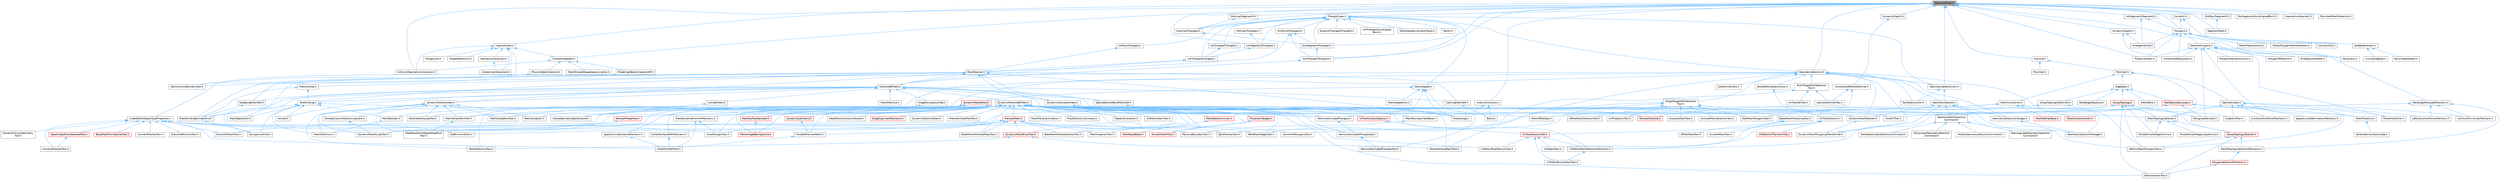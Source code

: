 digraph "SegmentTypes.h"
{
 // INTERACTIVE_SVG=YES
 // LATEX_PDF_SIZE
  bgcolor="transparent";
  edge [fontname=Helvetica,fontsize=10,labelfontname=Helvetica,labelfontsize=10];
  node [fontname=Helvetica,fontsize=10,shape=box,height=0.2,width=0.4];
  Node1 [id="Node000001",label="SegmentTypes.h",height=0.2,width=0.4,color="gray40", fillcolor="grey60", style="filled", fontcolor="black",tooltip=" "];
  Node1 -> Node2 [id="edge1_Node000001_Node000002",dir="back",color="steelblue1",style="solid",tooltip=" "];
  Node2 [id="Node000002",label="CapsuleTypes.h",height=0.2,width=0.4,color="grey40", fillcolor="white", style="filled",URL="$de/dcd/CapsuleTypes_8h.html",tooltip=" "];
  Node2 -> Node3 [id="edge2_Node000002_Node000003",dir="back",color="steelblue1",style="solid",tooltip=" "];
  Node3 [id="Node000003",label="CollisionGeometryConversion.h",height=0.2,width=0.4,color="grey40", fillcolor="white", style="filled",URL="$df/d0d/CollisionGeometryConversion_8h.html",tooltip=" "];
  Node2 -> Node4 [id="edge3_Node000002_Node000004",dir="back",color="steelblue1",style="solid",tooltip=" "];
  Node4 [id="Node000004",label="ContainmentQueries3.h",height=0.2,width=0.4,color="grey40", fillcolor="white", style="filled",URL="$d5/dc8/ContainmentQueries3_8h.html",tooltip=" "];
  Node2 -> Node5 [id="edge4_Node000002_Node000005",dir="back",color="steelblue1",style="solid",tooltip=" "];
  Node5 [id="Node000005",label="FitCapsule3.h",height=0.2,width=0.4,color="grey40", fillcolor="white", style="filled",URL="$d7/d15/FitCapsule3_8h.html",tooltip=" "];
  Node2 -> Node6 [id="edge5_Node000002_Node000006",dir="back",color="steelblue1",style="solid",tooltip=" "];
  Node6 [id="Node000006",label="IntersectionQueries3.h",height=0.2,width=0.4,color="grey40", fillcolor="white", style="filled",URL="$d6/d34/IntersectionQueries3_8h.html",tooltip=" "];
  Node6 -> Node4 [id="edge6_Node000006_Node000004",dir="back",color="steelblue1",style="solid",tooltip=" "];
  Node2 -> Node7 [id="edge7_Node000002_Node000007",dir="back",color="steelblue1",style="solid",tooltip=" "];
  Node7 [id="Node000007",label="SetCollisionGeometryTool.h",height=0.2,width=0.4,color="grey40", fillcolor="white", style="filled",URL="$d0/de6/SetCollisionGeometryTool_8h.html",tooltip=" "];
  Node2 -> Node8 [id="edge8_Node000002_Node000008",dir="back",color="steelblue1",style="solid",tooltip=" "];
  Node8 [id="Node000008",label="ShapeDetection3.h",height=0.2,width=0.4,color="grey40", fillcolor="white", style="filled",URL="$de/d18/ShapeDetection3_8h.html",tooltip=" "];
  Node2 -> Node9 [id="edge9_Node000002_Node000009",dir="back",color="steelblue1",style="solid",tooltip=" "];
  Node9 [id="Node000009",label="SimpleShapeSet3.h",height=0.2,width=0.4,color="grey40", fillcolor="white", style="filled",URL="$dc/ddb/SimpleShapeSet3_8h.html",tooltip=" "];
  Node9 -> Node3 [id="edge10_Node000009_Node000003",dir="back",color="steelblue1",style="solid",tooltip=" "];
  Node9 -> Node10 [id="edge11_Node000009_Node000010",dir="back",color="steelblue1",style="solid",tooltip=" "];
  Node10 [id="Node000010",label="MeshSimpleShapeApproximation.h",height=0.2,width=0.4,color="grey40", fillcolor="white", style="filled",URL="$dd/dc1/MeshSimpleShapeApproximation_8h.html",tooltip=" "];
  Node9 -> Node11 [id="edge12_Node000009_Node000011",dir="back",color="steelblue1",style="solid",tooltip=" "];
  Node11 [id="Node000011",label="ModelingObjectsCreationAPI.h",height=0.2,width=0.4,color="grey40", fillcolor="white", style="filled",URL="$df/d4c/ModelingObjectsCreationAPI_8h.html",tooltip=" "];
  Node11 -> Node12 [id="edge13_Node000011_Node000012",dir="back",color="steelblue1",style="solid",tooltip=" "];
  Node12 [id="Node000012",label="CreateMeshObjectTypeProperties.h",height=0.2,width=0.4,color="grey40", fillcolor="white", style="filled",URL="$d9/d04/CreateMeshObjectTypeProperties_8h.html",tooltip=" "];
  Node12 -> Node13 [id="edge14_Node000012_Node000013",dir="back",color="steelblue1",style="solid",tooltip=" "];
  Node13 [id="Node000013",label="AddPrimitiveTool.h",height=0.2,width=0.4,color="grey40", fillcolor="white", style="filled",URL="$d5/dbf/AddPrimitiveTool_8h.html",tooltip=" "];
  Node12 -> Node14 [id="edge15_Node000012_Node000014",dir="back",color="steelblue1",style="solid",tooltip=" "];
  Node14 [id="Node000014",label="BaseCreateFromSelectedTool.h",height=0.2,width=0.4,color="red", fillcolor="#FFF0F0", style="filled",URL="$de/dc7/BaseCreateFromSelectedTool_8h.html",tooltip=" "];
  Node14 -> Node20 [id="edge16_Node000014_Node000020",dir="back",color="steelblue1",style="solid",tooltip=" "];
  Node20 [id="Node000020",label="CombineMeshesTool.h",height=0.2,width=0.4,color="grey40", fillcolor="white", style="filled",URL="$dd/da3/CombineMeshesTool_8h.html",tooltip=" "];
  Node12 -> Node23 [id="edge17_Node000012_Node000023",dir="back",color="steelblue1",style="solid",tooltip=" "];
  Node23 [id="Node000023",label="BaseMeshFromSplinesTool.h",height=0.2,width=0.4,color="red", fillcolor="#FFF0F0", style="filled",URL="$da/d31/BaseMeshFromSplinesTool_8h.html",tooltip=" "];
  Node12 -> Node20 [id="edge18_Node000012_Node000020",dir="back",color="steelblue1",style="solid",tooltip=" "];
  Node12 -> Node26 [id="edge19_Node000012_Node000026",dir="back",color="steelblue1",style="solid",tooltip=" "];
  Node26 [id="Node000026",label="ConvertMeshesTool.h",height=0.2,width=0.4,color="grey40", fillcolor="white", style="filled",URL="$dc/d47/ConvertMeshesTool_8h.html",tooltip=" "];
  Node12 -> Node27 [id="edge20_Node000012_Node000027",dir="back",color="steelblue1",style="solid",tooltip=" "];
  Node27 [id="Node000027",label="DrawAndRevolveTool.h",height=0.2,width=0.4,color="grey40", fillcolor="white", style="filled",URL="$d8/d06/DrawAndRevolveTool_8h.html",tooltip=" "];
  Node12 -> Node28 [id="edge21_Node000012_Node000028",dir="back",color="steelblue1",style="solid",tooltip=" "];
  Node28 [id="Node000028",label="DrawPolyPathTool.h",height=0.2,width=0.4,color="grey40", fillcolor="white", style="filled",URL="$dc/d3e/DrawPolyPathTool_8h.html",tooltip=" "];
  Node12 -> Node29 [id="edge22_Node000012_Node000029",dir="back",color="steelblue1",style="solid",tooltip=" "];
  Node29 [id="Node000029",label="DrawPolygonTool.h",height=0.2,width=0.4,color="grey40", fillcolor="white", style="filled",URL="$d0/d15/DrawPolygonTool_8h.html",tooltip=" "];
  Node12 -> Node30 [id="edge23_Node000012_Node000030",dir="back",color="steelblue1",style="solid",tooltip=" "];
  Node30 [id="Node000030",label="ExtractCollisionGeometry\lTool.h",height=0.2,width=0.4,color="grey40", fillcolor="white", style="filled",URL="$d6/dbd/ExtractCollisionGeometryTool_8h.html",tooltip=" "];
  Node12 -> Node31 [id="edge24_Node000012_Node000031",dir="back",color="steelblue1",style="solid",tooltip=" "];
  Node31 [id="Node000031",label="RevolveBoundaryTool.h",height=0.2,width=0.4,color="grey40", fillcolor="white", style="filled",URL="$da/dce/RevolveBoundaryTool_8h.html",tooltip=" "];
  Node12 -> Node32 [id="edge25_Node000012_Node000032",dir="back",color="steelblue1",style="solid",tooltip=" "];
  Node32 [id="Node000032",label="SplitMeshesTool.h",height=0.2,width=0.4,color="grey40", fillcolor="white", style="filled",URL="$dc/d7f/SplitMeshesTool_8h.html",tooltip=" "];
  Node12 -> Node33 [id="edge26_Node000012_Node000033",dir="back",color="steelblue1",style="solid",tooltip=" "];
  Node33 [id="Node000033",label="VolumeToMeshTool.h",height=0.2,width=0.4,color="grey40", fillcolor="white", style="filled",URL="$de/d64/VolumeToMeshTool_8h.html",tooltip=" "];
  Node9 -> Node34 [id="edge27_Node000009_Node000034",dir="back",color="steelblue1",style="solid",tooltip=" "];
  Node34 [id="Node000034",label="PhysicsDataCollection.h",height=0.2,width=0.4,color="grey40", fillcolor="white", style="filled",URL="$d0/de2/PhysicsDataCollection_8h.html",tooltip=" "];
  Node34 -> Node7 [id="edge28_Node000034_Node000007",dir="back",color="steelblue1",style="solid",tooltip=" "];
  Node1 -> Node3 [id="edge29_Node000001_Node000003",dir="back",color="steelblue1",style="solid",tooltip=" "];
  Node1 -> Node35 [id="edge30_Node000001_Node000035",dir="back",color="steelblue1",style="solid",tooltip=" "];
  Node35 [id="Node000035",label="CurveUtil.h",height=0.2,width=0.4,color="grey40", fillcolor="white", style="filled",URL="$da/d1c/CurveUtil_8h.html",tooltip=" "];
  Node35 -> Node36 [id="edge31_Node000035_Node000036",dir="back",color="steelblue1",style="solid",tooltip=" "];
  Node36 [id="Node000036",label="Polygon2.h",height=0.2,width=0.4,color="grey40", fillcolor="white", style="filled",URL="$d7/d51/Polygon2_8h.html",tooltip=" "];
  Node36 -> Node37 [id="edge32_Node000036_Node000037",dir="back",color="steelblue1",style="solid",tooltip=" "];
  Node37 [id="Node000037",label="Arrangement2d.h",height=0.2,width=0.4,color="grey40", fillcolor="white", style="filled",URL="$de/d7e/Arrangement2d_8h.html",tooltip=" "];
  Node36 -> Node38 [id="edge33_Node000036_Node000038",dir="back",color="steelblue1",style="solid",tooltip=" "];
  Node38 [id="Node000038",label="ConstrainedDelaunay2.h",height=0.2,width=0.4,color="grey40", fillcolor="white", style="filled",URL="$de/dbf/ConstrainedDelaunay2_8h.html",tooltip=" "];
  Node36 -> Node39 [id="edge34_Node000036_Node000039",dir="back",color="steelblue1",style="solid",tooltip=" "];
  Node39 [id="Node000039",label="ConvexHull2.h",height=0.2,width=0.4,color="grey40", fillcolor="white", style="filled",URL="$df/dc5/ConvexHull2_8h.html",tooltip=" "];
  Node36 -> Node40 [id="edge35_Node000036_Node000040",dir="back",color="steelblue1",style="solid",tooltip=" "];
  Node40 [id="Node000040",label="Delaunay2.h",height=0.2,width=0.4,color="grey40", fillcolor="white", style="filled",URL="$d2/d4c/Delaunay2_8h.html",tooltip=" "];
  Node36 -> Node41 [id="edge36_Node000036_Node000041",dir="back",color="steelblue1",style="solid",tooltip=" "];
  Node41 [id="Node000041",label="GeneralPolygon2.h",height=0.2,width=0.4,color="grey40", fillcolor="white", style="filled",URL="$d2/d10/GeneralPolygon2_8h.html",tooltip=" "];
  Node41 -> Node38 [id="edge37_Node000041_Node000038",dir="back",color="steelblue1",style="solid",tooltip=" "];
  Node41 -> Node40 [id="edge38_Node000041_Node000040",dir="back",color="steelblue1",style="solid",tooltip=" "];
  Node41 -> Node42 [id="edge39_Node000041_Node000042",dir="back",color="steelblue1",style="solid",tooltip=" "];
  Node42 [id="Node000042",label="EmbedSurfacePath.h",height=0.2,width=0.4,color="grey40", fillcolor="white", style="filled",URL="$d6/da4/EmbedSurfacePath_8h.html",tooltip=" "];
  Node41 -> Node43 [id="edge40_Node000041_Node000043",dir="back",color="steelblue1",style="solid",tooltip=" "];
  Node43 [id="Node000043",label="MeshPlaneCut.h",height=0.2,width=0.4,color="grey40", fillcolor="white", style="filled",URL="$d1/d3d/MeshPlaneCut_8h.html",tooltip=" "];
  Node43 -> Node44 [id="edge41_Node000043_Node000044",dir="back",color="steelblue1",style="solid",tooltip=" "];
  Node44 [id="Node000044",label="GenerateCrossSectionOp.h",height=0.2,width=0.4,color="grey40", fillcolor="white", style="filled",URL="$d2/d21/GenerateCrossSectionOp_8h.html",tooltip=" "];
  Node41 -> Node45 [id="edge42_Node000041_Node000045",dir="back",color="steelblue1",style="solid",tooltip=" "];
  Node45 [id="Node000045",label="PlanarComplex.h",height=0.2,width=0.4,color="grey40", fillcolor="white", style="filled",URL="$dc/dcc/PlanarComplex_8h.html",tooltip=" "];
  Node41 -> Node46 [id="edge43_Node000041_Node000046",dir="back",color="steelblue1",style="solid",tooltip=" "];
  Node46 [id="Node000046",label="PlanarHoleFiller.h",height=0.2,width=0.4,color="grey40", fillcolor="white", style="filled",URL="$df/d0f/PlanarHoleFiller_8h.html",tooltip=" "];
  Node41 -> Node47 [id="edge44_Node000041_Node000047",dir="back",color="steelblue1",style="solid",tooltip=" "];
  Node47 [id="Node000047",label="PolygonIntersectionUtils.h",height=0.2,width=0.4,color="grey40", fillcolor="white", style="filled",URL="$d6/d8c/PolygonIntersectionUtils_8h.html",tooltip=" "];
  Node41 -> Node48 [id="edge45_Node000041_Node000048",dir="back",color="steelblue1",style="solid",tooltip=" "];
  Node48 [id="Node000048",label="PolygonOffsetUtils.h",height=0.2,width=0.4,color="grey40", fillcolor="white", style="filled",URL="$d6/dd5/PolygonOffsetUtils_8h.html",tooltip=" "];
  Node41 -> Node49 [id="edge46_Node000041_Node000049",dir="back",color="steelblue1",style="solid",tooltip=" "];
  Node49 [id="Node000049",label="PolygroupRemesh.h",height=0.2,width=0.4,color="grey40", fillcolor="white", style="filled",URL="$d7/df6/PolygroupRemesh_8h.html",tooltip=" "];
  Node36 -> Node50 [id="edge47_Node000036_Node000050",dir="back",color="steelblue1",style="solid",tooltip=" "];
  Node50 [id="Node000050",label="MeshProjectionHull.h",height=0.2,width=0.4,color="grey40", fillcolor="white", style="filled",URL="$dc/d5e/MeshProjectionHull_8h.html",tooltip=" "];
  Node36 -> Node45 [id="edge48_Node000036_Node000045",dir="back",color="steelblue1",style="solid",tooltip=" "];
  Node36 -> Node51 [id="edge49_Node000036_Node000051",dir="back",color="steelblue1",style="solid",tooltip=" "];
  Node51 [id="Node000051",label="PlanarPolygonMeshGenerator.h",height=0.2,width=0.4,color="grey40", fillcolor="white", style="filled",URL="$d4/db4/PlanarPolygonMeshGenerator_8h.html",tooltip=" "];
  Node36 -> Node52 [id="edge50_Node000036_Node000052",dir="back",color="steelblue1",style="solid",tooltip=" "];
  Node52 [id="Node000052",label="SweepGenerator.h",height=0.2,width=0.4,color="grey40", fillcolor="white", style="filled",URL="$df/dab/SweepGenerator_8h.html",tooltip=" "];
  Node52 -> Node53 [id="edge51_Node000052_Node000053",dir="back",color="steelblue1",style="solid",tooltip=" "];
  Node53 [id="Node000053",label="CurveSweepOp.h",height=0.2,width=0.4,color="grey40", fillcolor="white", style="filled",URL="$da/d58/CurveSweepOp_8h.html",tooltip=" "];
  Node52 -> Node54 [id="edge52_Node000052_Node000054",dir="back",color="steelblue1",style="solid",tooltip=" "];
  Node54 [id="Node000054",label="RevolveGenerator.h",height=0.2,width=0.4,color="grey40", fillcolor="white", style="filled",URL="$dd/d0a/RevolveGenerator_8h.html",tooltip=" "];
  Node35 -> Node52 [id="edge53_Node000035_Node000052",dir="back",color="steelblue1",style="solid",tooltip=" "];
  Node1 -> Node55 [id="edge54_Node000001_Node000055",dir="back",color="steelblue1",style="solid",tooltip=" "];
  Node55 [id="Node000055",label="DistLine3Segment3.h",height=0.2,width=0.4,color="grey40", fillcolor="white", style="filled",URL="$dc/d93/DistLine3Segment3_8h.html",tooltip=" "];
  Node55 -> Node56 [id="edge55_Node000055_Node000056",dir="back",color="steelblue1",style="solid",tooltip=" "];
  Node56 [id="Node000056",label="DistLine3Triangle3.h",height=0.2,width=0.4,color="grey40", fillcolor="white", style="filled",URL="$de/dee/DistLine3Triangle3_8h.html",tooltip=" "];
  Node56 -> Node57 [id="edge56_Node000056_Node000057",dir="back",color="steelblue1",style="solid",tooltip=" "];
  Node57 [id="Node000057",label="DistSegment3Triangle3.h",height=0.2,width=0.4,color="grey40", fillcolor="white", style="filled",URL="$d0/d42/DistSegment3Triangle3_8h.html",tooltip=" "];
  Node57 -> Node58 [id="edge57_Node000057_Node000058",dir="back",color="steelblue1",style="solid",tooltip=" "];
  Node58 [id="Node000058",label="DistTriangle3Triangle3.h",height=0.2,width=0.4,color="grey40", fillcolor="white", style="filled",URL="$d3/d05/DistTriangle3Triangle3_8h.html",tooltip=" "];
  Node58 -> Node59 [id="edge58_Node000058_Node000059",dir="back",color="steelblue1",style="solid",tooltip=" "];
  Node59 [id="Node000059",label="MeshAABBTree3.h",height=0.2,width=0.4,color="grey40", fillcolor="white", style="filled",URL="$d8/d90/MeshAABBTree3_8h.html",tooltip=" "];
  Node59 -> Node60 [id="edge59_Node000059_Node000060",dir="back",color="steelblue1",style="solid",tooltip=" "];
  Node60 [id="Node000060",label="CachingMeshSDF.h",height=0.2,width=0.4,color="grey40", fillcolor="white", style="filled",URL="$d3/de9/CachingMeshSDF_8h.html",tooltip=" "];
  Node60 -> Node61 [id="edge60_Node000060_Node000061",dir="back",color="steelblue1",style="solid",tooltip=" "];
  Node61 [id="Node000061",label="Blend.h",height=0.2,width=0.4,color="grey40", fillcolor="white", style="filled",URL="$d4/d80/Blend_8h.html",tooltip=" "];
  Node59 -> Node62 [id="edge61_Node000059_Node000062",dir="back",color="steelblue1",style="solid",tooltip=" "];
  Node62 [id="Node000062",label="ColliderMesh.h",height=0.2,width=0.4,color="grey40", fillcolor="white", style="filled",URL="$d8/d3c/ColliderMesh_8h.html",tooltip=" "];
  Node62 -> Node63 [id="edge62_Node000062_Node000063",dir="back",color="steelblue1",style="solid",tooltip=" "];
  Node63 [id="Node000063",label="SceneGeometrySpatialCache.h",height=0.2,width=0.4,color="grey40", fillcolor="white", style="filled",URL="$d6/d6f/SceneGeometrySpatialCache_8h.html",tooltip=" "];
  Node59 -> Node64 [id="edge63_Node000059_Node000064",dir="back",color="steelblue1",style="solid",tooltip=" "];
  Node64 [id="Node000064",label="DynamicMeshAABBTree3.h",height=0.2,width=0.4,color="grey40", fillcolor="white", style="filled",URL="$d5/d0d/DynamicMeshAABBTree3_8h.html",tooltip=" "];
  Node64 -> Node65 [id="edge64_Node000064_Node000065",dir="back",color="steelblue1",style="solid",tooltip=" "];
  Node65 [id="Node000065",label="BakeMeshAttributeMapsTool.h",height=0.2,width=0.4,color="grey40", fillcolor="white", style="filled",URL="$d8/d14/BakeMeshAttributeMapsTool_8h.html",tooltip=" "];
  Node64 -> Node66 [id="edge65_Node000064_Node000066",dir="back",color="steelblue1",style="solid",tooltip=" "];
  Node66 [id="Node000066",label="BakeMeshAttributeVertexTool.h",height=0.2,width=0.4,color="grey40", fillcolor="white", style="filled",URL="$d6/d76/BakeMeshAttributeVertexTool_8h.html",tooltip=" "];
  Node64 -> Node67 [id="edge66_Node000064_Node000067",dir="back",color="steelblue1",style="solid",tooltip=" "];
  Node67 [id="Node000067",label="CollectSurfacePathMechanic.h",height=0.2,width=0.4,color="grey40", fillcolor="white", style="filled",URL="$d5/dd0/CollectSurfacePathMechanic_8h.html",tooltip=" "];
  Node67 -> Node28 [id="edge67_Node000067_Node000028",dir="back",color="steelblue1",style="solid",tooltip=" "];
  Node64 -> Node68 [id="edge68_Node000064_Node000068",dir="back",color="steelblue1",style="solid",tooltip=" "];
  Node68 [id="Node000068",label="CubeGridTool.h",height=0.2,width=0.4,color="grey40", fillcolor="white", style="filled",URL="$d3/d38/CubeGridTool_8h.html",tooltip=" "];
  Node64 -> Node69 [id="edge69_Node000064_Node000069",dir="back",color="steelblue1",style="solid",tooltip=" "];
  Node69 [id="Node000069",label="DataflowConstructionScene.h",height=0.2,width=0.4,color="grey40", fillcolor="white", style="filled",URL="$d7/d24/DataflowConstructionScene_8h.html",tooltip=" "];
  Node64 -> Node70 [id="edge70_Node000064_Node000070",dir="back",color="steelblue1",style="solid",tooltip=" "];
  Node70 [id="Node000070",label="DataflowEditorWeightMapPaint\lTool.h",height=0.2,width=0.4,color="grey40", fillcolor="white", style="filled",URL="$db/d46/DataflowEditorWeightMapPaintTool_8h.html",tooltip=" "];
  Node64 -> Node71 [id="edge71_Node000064_Node000071",dir="back",color="steelblue1",style="solid",tooltip=" "];
  Node71 [id="Node000071",label="DeformMeshPolygonsTool.h",height=0.2,width=0.4,color="grey40", fillcolor="white", style="filled",URL="$db/d72/DeformMeshPolygonsTool_8h.html",tooltip=" "];
  Node64 -> Node72 [id="edge72_Node000064_Node000072",dir="back",color="steelblue1",style="solid",tooltip=" "];
  Node72 [id="Node000072",label="DragAlignmentMechanic.h",height=0.2,width=0.4,color="red", fillcolor="#FFF0F0", style="filled",URL="$d1/d74/DragAlignmentMechanic_8h.html",tooltip=" "];
  Node64 -> Node29 [id="edge73_Node000064_Node000029",dir="back",color="steelblue1",style="solid",tooltip=" "];
  Node64 -> Node74 [id="edge74_Node000064_Node000074",dir="back",color="steelblue1",style="solid",tooltip=" "];
  Node74 [id="Node000074",label="DynamicMeshBrushTool.h",height=0.2,width=0.4,color="red", fillcolor="#FFF0F0", style="filled",URL="$da/d04/DynamicMeshBrushTool_8h.html",tooltip=" "];
  Node74 -> Node75 [id="edge75_Node000074_Node000075",dir="back",color="steelblue1",style="solid",tooltip=" "];
  Node75 [id="Node000075",label="MeshAttributePaintTool.h",height=0.2,width=0.4,color="grey40", fillcolor="white", style="filled",URL="$d3/d29/MeshAttributePaintTool_8h.html",tooltip=" "];
  Node74 -> Node76 [id="edge76_Node000074_Node000076",dir="back",color="steelblue1",style="solid",tooltip=" "];
  Node76 [id="Node000076",label="MeshSelectionTool.h",height=0.2,width=0.4,color="grey40", fillcolor="white", style="filled",URL="$d8/d80/MeshSelectionTool_8h.html",tooltip=" "];
  Node64 -> Node78 [id="edge77_Node000064_Node000078",dir="back",color="steelblue1",style="solid",tooltip=" "];
  Node78 [id="Node000078",label="DynamicMeshSculptTool.h",height=0.2,width=0.4,color="grey40", fillcolor="white", style="filled",URL="$d6/d16/DynamicMeshSculptTool_8h.html",tooltip=" "];
  Node64 -> Node79 [id="edge78_Node000064_Node000079",dir="back",color="steelblue1",style="solid",tooltip=" "];
  Node79 [id="Node000079",label="DynamicMeshSelector.h",height=0.2,width=0.4,color="grey40", fillcolor="white", style="filled",URL="$dc/d01/DynamicMeshSelector_8h.html",tooltip=" "];
  Node79 -> Node80 [id="edge79_Node000079_Node000080",dir="back",color="steelblue1",style="solid",tooltip=" "];
  Node80 [id="Node000080",label="DynamicMeshPolygroupTransformer.h",height=0.2,width=0.4,color="grey40", fillcolor="white", style="filled",URL="$dc/db2/DynamicMeshPolygroupTransformer_8h.html",tooltip=" "];
  Node64 -> Node81 [id="edge80_Node000064_Node000081",dir="back",color="steelblue1",style="solid",tooltip=" "];
  Node81 [id="Node000081",label="DynamicMeshUVEditor.h",height=0.2,width=0.4,color="grey40", fillcolor="white", style="filled",URL="$d9/d1e/DynamicMeshUVEditor_8h.html",tooltip=" "];
  Node64 -> Node82 [id="edge81_Node000064_Node000082",dir="back",color="steelblue1",style="solid",tooltip=" "];
  Node82 [id="Node000082",label="EditMeshPolygonsTool.h",height=0.2,width=0.4,color="grey40", fillcolor="white", style="filled",URL="$d5/d72/EditMeshPolygonsTool_8h.html",tooltip=" "];
  Node64 -> Node83 [id="edge82_Node000064_Node000083",dir="back",color="steelblue1",style="solid",tooltip=" "];
  Node83 [id="Node000083",label="EditUVIslandsTool.h",height=0.2,width=0.4,color="grey40", fillcolor="white", style="filled",URL="$d0/de4/EditUVIslandsTool_8h.html",tooltip=" "];
  Node64 -> Node84 [id="edge83_Node000064_Node000084",dir="back",color="steelblue1",style="solid",tooltip=" "];
  Node84 [id="Node000084",label="HoleFillTool.h",height=0.2,width=0.4,color="grey40", fillcolor="white", style="filled",URL="$da/d02/HoleFillTool_8h.html",tooltip=" "];
  Node64 -> Node85 [id="edge84_Node000064_Node000085",dir="back",color="steelblue1",style="solid",tooltip=" "];
  Node85 [id="Node000085",label="MeshAttributeTransfer.h",height=0.2,width=0.4,color="grey40", fillcolor="white", style="filled",URL="$dc/d1c/MeshAttributeTransfer_8h.html",tooltip=" "];
  Node64 -> Node86 [id="edge85_Node000064_Node000086",dir="back",color="steelblue1",style="solid",tooltip=" "];
  Node86 [id="Node000086",label="MeshBakerCommon.h",height=0.2,width=0.4,color="red", fillcolor="#FFF0F0", style="filled",URL="$d9/d92/MeshBakerCommon_8h.html",tooltip=" "];
  Node86 -> Node87 [id="edge86_Node000086_Node000087",dir="back",color="steelblue1",style="solid",tooltip=" "];
  Node87 [id="Node000087",label="MeshBaseBaker.h",height=0.2,width=0.4,color="red", fillcolor="#FFF0F0", style="filled",URL="$d7/ddc/MeshBaseBaker_8h.html",tooltip=" "];
  Node64 -> Node87 [id="edge87_Node000064_Node000087",dir="back",color="steelblue1",style="solid",tooltip=" "];
  Node64 -> Node99 [id="edge88_Node000064_Node000099",dir="back",color="steelblue1",style="solid",tooltip=" "];
  Node99 [id="Node000099",label="MeshBoolean.h",height=0.2,width=0.4,color="grey40", fillcolor="white", style="filled",URL="$dc/d24/MeshBoolean_8h.html",tooltip=" "];
  Node99 -> Node100 [id="edge89_Node000099_Node000100",dir="back",color="steelblue1",style="solid",tooltip=" "];
  Node100 [id="Node000100",label="MeshSelfUnion.h",height=0.2,width=0.4,color="grey40", fillcolor="white", style="filled",URL="$d0/d5f/MeshSelfUnion_8h.html",tooltip=" "];
  Node64 -> Node101 [id="edge90_Node000064_Node000101",dir="back",color="steelblue1",style="solid",tooltip=" "];
  Node101 [id="Node000101",label="MeshBoundaryToolBase.h",height=0.2,width=0.4,color="grey40", fillcolor="white", style="filled",URL="$dd/da3/MeshBoundaryToolBase_8h.html",tooltip=" "];
  Node101 -> Node31 [id="edge91_Node000101_Node000031",dir="back",color="steelblue1",style="solid",tooltip=" "];
  Node64 -> Node102 [id="edge92_Node000064_Node000102",dir="back",color="steelblue1",style="solid",tooltip=" "];
  Node102 [id="Node000102",label="MeshGroupPaintTool.h",height=0.2,width=0.4,color="grey40", fillcolor="white", style="filled",URL="$dd/d04/MeshGroupPaintTool_8h.html",tooltip=" "];
  Node64 -> Node103 [id="edge93_Node000064_Node000103",dir="back",color="steelblue1",style="solid",tooltip=" "];
  Node103 [id="Node000103",label="MeshImageBakingCache.h",height=0.2,width=0.4,color="red", fillcolor="#FFF0F0", style="filled",URL="$dd/d09/MeshImageBakingCache_8h.html",tooltip=" "];
  Node64 -> Node111 [id="edge94_Node000064_Node000111",dir="back",color="steelblue1",style="solid",tooltip=" "];
  Node111 [id="Node000111",label="MeshInspectorTool.h",height=0.2,width=0.4,color="grey40", fillcolor="white", style="filled",URL="$de/da1/MeshInspectorTool_8h.html",tooltip=" "];
  Node64 -> Node112 [id="edge95_Node000064_Node000112",dir="back",color="steelblue1",style="solid",tooltip=" "];
  Node112 [id="Node000112",label="MeshOffsetOps.h",height=0.2,width=0.4,color="grey40", fillcolor="white", style="filled",URL="$da/d6c/MeshOffsetOps_8h.html",tooltip=" "];
  Node64 -> Node113 [id="edge96_Node000064_Node000113",dir="back",color="steelblue1",style="solid",tooltip=" "];
  Node113 [id="Node000113",label="MeshPlanarSymmetry.h",height=0.2,width=0.4,color="grey40", fillcolor="white", style="filled",URL="$d7/d1d/MeshPlanarSymmetry_8h.html",tooltip=" "];
  Node64 -> Node114 [id="edge97_Node000064_Node000114",dir="back",color="steelblue1",style="solid",tooltip=" "];
  Node114 [id="Node000114",label="MeshSculptUtil.h",height=0.2,width=0.4,color="grey40", fillcolor="white", style="filled",URL="$dc/de1/MeshSculptUtil_8h.html",tooltip=" "];
  Node64 -> Node100 [id="edge98_Node000064_Node000100",dir="back",color="steelblue1",style="solid",tooltip=" "];
  Node64 -> Node115 [id="edge99_Node000064_Node000115",dir="back",color="steelblue1",style="solid",tooltip=" "];
  Node115 [id="Node000115",label="MeshSurfaceSampler.h",height=0.2,width=0.4,color="red", fillcolor="#FFF0F0", style="filled",URL="$de/d0c/MeshSurfaceSampler_8h.html",tooltip=" "];
  Node115 -> Node103 [id="edge100_Node000115_Node000103",dir="back",color="steelblue1",style="solid",tooltip=" "];
  Node64 -> Node121 [id="edge101_Node000064_Node000121",dir="back",color="steelblue1",style="solid",tooltip=" "];
  Node121 [id="Node000121",label="MeshTopologySelector.h",height=0.2,width=0.4,color="grey40", fillcolor="white", style="filled",URL="$d1/db0/MeshTopologySelector_8h.html",tooltip=" "];
  Node121 -> Node122 [id="edge102_Node000121_Node000122",dir="back",color="steelblue1",style="solid",tooltip=" "];
  Node122 [id="Node000122",label="GroupTopologySelector.h",height=0.2,width=0.4,color="red", fillcolor="#FFF0F0", style="filled",URL="$dc/dfe/GroupTopologySelector_8h.html",tooltip=" "];
  Node122 -> Node71 [id="edge103_Node000122_Node000071",dir="back",color="steelblue1",style="solid",tooltip=" "];
  Node122 -> Node83 [id="edge104_Node000122_Node000083",dir="back",color="steelblue1",style="solid",tooltip=" "];
  Node122 -> Node124 [id="edge105_Node000122_Node000124",dir="back",color="steelblue1",style="solid",tooltip=" "];
  Node124 [id="Node000124",label="MeshTopologySelectionMechanic.h",height=0.2,width=0.4,color="grey40", fillcolor="white", style="filled",URL="$d5/d15/MeshTopologySelectionMechanic_8h.html",tooltip=" "];
  Node124 -> Node125 [id="edge106_Node000124_Node000125",dir="back",color="steelblue1",style="solid",tooltip=" "];
  Node125 [id="Node000125",label="PolygonSelectionMechanic.h",height=0.2,width=0.4,color="red", fillcolor="#FFF0F0", style="filled",URL="$da/dff/PolygonSelectionMechanic_8h.html",tooltip=" "];
  Node125 -> Node83 [id="edge107_Node000125_Node000083",dir="back",color="steelblue1",style="solid",tooltip=" "];
  Node121 -> Node127 [id="edge108_Node000121_Node000127",dir="back",color="steelblue1",style="solid",tooltip=" "];
  Node127 [id="Node000127",label="PolyEditInsertEdgeActivity.h",height=0.2,width=0.4,color="grey40", fillcolor="white", style="filled",URL="$d1/d26/PolyEditInsertEdgeActivity_8h.html",tooltip=" "];
  Node121 -> Node128 [id="edge109_Node000121_Node000128",dir="back",color="steelblue1",style="solid",tooltip=" "];
  Node128 [id="Node000128",label="PolyEditInsertEdgeLoopActivity.h",height=0.2,width=0.4,color="grey40", fillcolor="white", style="filled",URL="$d5/d37/PolyEditInsertEdgeLoopActivity_8h.html",tooltip=" "];
  Node64 -> Node129 [id="edge110_Node000064_Node000129",dir="back",color="steelblue1",style="solid",tooltip=" "];
  Node129 [id="Node000129",label="MeshVertexPaintTool.h",height=0.2,width=0.4,color="grey40", fillcolor="white", style="filled",URL="$db/d74/MeshVertexPaintTool_8h.html",tooltip=" "];
  Node129 -> Node70 [id="edge111_Node000129_Node000070",dir="back",color="steelblue1",style="solid",tooltip=" "];
  Node64 -> Node130 [id="edge112_Node000064_Node000130",dir="back",color="steelblue1",style="solid",tooltip=" "];
  Node130 [id="Node000130",label="MeshVertexSculptTool.h",height=0.2,width=0.4,color="grey40", fillcolor="white", style="filled",URL="$dc/da6/MeshVertexSculptTool_8h.html",tooltip=" "];
  Node64 -> Node131 [id="edge113_Node000064_Node000131",dir="back",color="steelblue1",style="solid",tooltip=" "];
  Node131 [id="Node000131",label="PlaneDistanceFromHitMechanic.h",height=0.2,width=0.4,color="grey40", fillcolor="white", style="filled",URL="$dc/dea/PlaneDistanceFromHitMechanic_8h.html",tooltip=" "];
  Node131 -> Node28 [id="edge114_Node000131_Node000028",dir="back",color="steelblue1",style="solid",tooltip=" "];
  Node131 -> Node29 [id="edge115_Node000131_Node000029",dir="back",color="steelblue1",style="solid",tooltip=" "];
  Node64 -> Node132 [id="edge116_Node000064_Node000132",dir="back",color="steelblue1",style="solid",tooltip=" "];
  Node132 [id="Node000132",label="PolyEditActivityContext.h",height=0.2,width=0.4,color="grey40", fillcolor="white", style="filled",URL="$d8/d66/PolyEditActivityContext_8h.html",tooltip=" "];
  Node64 -> Node133 [id="edge117_Node000064_Node000133",dir="back",color="steelblue1",style="solid",tooltip=" "];
  Node133 [id="Node000133",label="PolyEditPreviewMesh.h",height=0.2,width=0.4,color="grey40", fillcolor="white", style="filled",URL="$d2/de8/PolyEditPreviewMesh_8h.html",tooltip=" "];
  Node133 -> Node28 [id="edge118_Node000133_Node000028",dir="back",color="steelblue1",style="solid",tooltip=" "];
  Node64 -> Node134 [id="edge119_Node000064_Node000134",dir="back",color="steelblue1",style="solid",tooltip=" "];
  Node134 [id="Node000134",label="PreviewMesh.h",height=0.2,width=0.4,color="red", fillcolor="#FFF0F0", style="filled",URL="$d6/d30/PreviewMesh_8h.html",tooltip=" "];
  Node134 -> Node13 [id="edge120_Node000134_Node000013",dir="back",color="steelblue1",style="solid",tooltip=" "];
  Node134 -> Node65 [id="edge121_Node000134_Node000065",dir="back",color="steelblue1",style="solid",tooltip=" "];
  Node134 -> Node66 [id="edge122_Node000134_Node000066",dir="back",color="steelblue1",style="solid",tooltip=" "];
  Node134 -> Node137 [id="edge123_Node000134_Node000137",dir="back",color="steelblue1",style="solid",tooltip=" "];
  Node137 [id="Node000137",label="ConvertToPolygonsTool.h",height=0.2,width=0.4,color="grey40", fillcolor="white", style="filled",URL="$d7/d5a/ConvertToPolygonsTool_8h.html",tooltip=" "];
  Node134 -> Node29 [id="edge124_Node000134_Node000029",dir="back",color="steelblue1",style="solid",tooltip=" "];
  Node134 -> Node74 [id="edge125_Node000134_Node000074",dir="back",color="steelblue1",style="solid",tooltip=" "];
  Node134 -> Node111 [id="edge126_Node000134_Node000111",dir="back",color="steelblue1",style="solid",tooltip=" "];
  Node134 -> Node133 [id="edge127_Node000134_Node000133",dir="back",color="steelblue1",style="solid",tooltip=" "];
  Node134 -> Node33 [id="edge128_Node000134_Node000033",dir="back",color="steelblue1",style="solid",tooltip=" "];
  Node134 -> Node154 [id="edge129_Node000134_Node000154",dir="back",color="steelblue1",style="solid",tooltip=" "];
  Node154 [id="Node000154",label="WeldMeshEdgesTool.h",height=0.2,width=0.4,color="grey40", fillcolor="white", style="filled",URL="$d5/d6e/WeldMeshEdgesTool_8h.html",tooltip=" "];
  Node64 -> Node158 [id="edge130_Node000064_Node000158",dir="back",color="steelblue1",style="solid",tooltip=" "];
  Node158 [id="Node000158",label="ProjectionTargets.h",height=0.2,width=0.4,color="red", fillcolor="#FFF0F0", style="filled",URL="$d5/de2/ProjectionTargets_8h.html",tooltip=" "];
  Node158 -> Node160 [id="edge131_Node000158_Node000160",dir="back",color="steelblue1",style="solid",tooltip=" "];
  Node160 [id="Node000160",label="SmoothHoleFiller.h",height=0.2,width=0.4,color="red", fillcolor="#FFF0F0", style="filled",URL="$de/dd9/SmoothHoleFiller_8h.html",tooltip=" "];
  Node64 -> Node162 [id="edge132_Node000064_Node000162",dir="back",color="steelblue1",style="solid",tooltip=" "];
  Node162 [id="Node000162",label="RemeshMeshOp.h",height=0.2,width=0.4,color="red", fillcolor="#FFF0F0", style="filled",URL="$d5/d2c/RemeshMeshOp_8h.html",tooltip=" "];
  Node64 -> Node163 [id="edge133_Node000064_Node000163",dir="back",color="steelblue1",style="solid",tooltip=" "];
  Node163 [id="Node000163",label="RemoveOccludedTrianglesOp.h",height=0.2,width=0.4,color="grey40", fillcolor="white", style="filled",URL="$d2/d39/RemoveOccludedTrianglesOp_8h.html",tooltip=" "];
  Node163 -> Node151 [id="edge134_Node000163_Node000151",dir="back",color="steelblue1",style="solid",tooltip=" "];
  Node151 [id="Node000151",label="RemoveOccludedTrianglesTool.h",height=0.2,width=0.4,color="grey40", fillcolor="white", style="filled",URL="$d9/da1/RemoveOccludedTrianglesTool_8h.html",tooltip=" "];
  Node64 -> Node164 [id="edge135_Node000064_Node000164",dir="back",color="steelblue1",style="solid",tooltip=" "];
  Node164 [id="Node000164",label="RepairOrientation.h",height=0.2,width=0.4,color="grey40", fillcolor="white", style="filled",URL="$dc/d47/RepairOrientation_8h.html",tooltip=" "];
  Node64 -> Node63 [id="edge136_Node000064_Node000063",dir="back",color="steelblue1",style="solid",tooltip=" "];
  Node64 -> Node160 [id="edge137_Node000064_Node000160",dir="back",color="steelblue1",style="solid",tooltip=" "];
  Node64 -> Node165 [id="edge138_Node000064_Node000165",dir="back",color="steelblue1",style="solid",tooltip=" "];
  Node165 [id="Node000165",label="SpatialCurveDistanceMechanic.h",height=0.2,width=0.4,color="grey40", fillcolor="white", style="filled",URL="$d3/d29/SpatialCurveDistanceMechanic_8h.html",tooltip=" "];
  Node165 -> Node28 [id="edge139_Node000165_Node000028",dir="back",color="steelblue1",style="solid",tooltip=" "];
  Node64 -> Node166 [id="edge140_Node000064_Node000166",dir="back",color="steelblue1",style="solid",tooltip=" "];
  Node166 [id="Node000166",label="UVEditorMeshSelectionMechanic.h",height=0.2,width=0.4,color="grey40", fillcolor="white", style="filled",URL="$d2/d73/UVEditorMeshSelectionMechanic_8h.html",tooltip=" "];
  Node166 -> Node167 [id="edge141_Node000166_Node000167",dir="back",color="steelblue1",style="solid",tooltip=" "];
  Node167 [id="Node000167",label="UVEditorBrushSelectTool.h",height=0.2,width=0.4,color="grey40", fillcolor="white", style="filled",URL="$dd/d97/UVEditorBrushSelectTool_8h.html",tooltip=" "];
  Node64 -> Node168 [id="edge142_Node000064_Node000168",dir="back",color="steelblue1",style="solid",tooltip=" "];
  Node168 [id="Node000168",label="UVEditorSeamTool.h",height=0.2,width=0.4,color="grey40", fillcolor="white", style="filled",URL="$d1/dab/UVEditorSeamTool_8h.html",tooltip=" "];
  Node64 -> Node157 [id="edge143_Node000064_Node000157",dir="back",color="steelblue1",style="solid",tooltip=" "];
  Node157 [id="Node000157",label="UVEditorTexelDensityTool.h",height=0.2,width=0.4,color="grey40", fillcolor="white", style="filled",URL="$d0/d8b/UVEditorTexelDensityTool_8h.html",tooltip=" "];
  Node64 -> Node169 [id="edge144_Node000064_Node000169",dir="back",color="steelblue1",style="solid",tooltip=" "];
  Node169 [id="Node000169",label="UVToolContextObjects.h",height=0.2,width=0.4,color="red", fillcolor="#FFF0F0", style="filled",URL="$d1/d13/UVToolContextObjects_8h.html",tooltip=" "];
  Node169 -> Node171 [id="edge145_Node000169_Node000171",dir="back",color="steelblue1",style="solid",tooltip=" "];
  Node171 [id="Node000171",label="UVToolSelectionAPI.h",height=0.2,width=0.4,color="red", fillcolor="#FFF0F0", style="filled",URL="$d0/d40/UVToolSelectionAPI_8h.html",tooltip=" "];
  Node171 -> Node167 [id="edge146_Node000171_Node000167",dir="back",color="steelblue1",style="solid",tooltip=" "];
  Node171 -> Node166 [id="edge147_Node000171_Node000166",dir="back",color="steelblue1",style="solid",tooltip=" "];
  Node171 -> Node157 [id="edge148_Node000171_Node000157",dir="back",color="steelblue1",style="solid",tooltip=" "];
  Node171 -> Node174 [id="edge149_Node000171_Node000174",dir="back",color="steelblue1",style="solid",tooltip=" "];
  Node174 [id="Node000174",label="UVSelectTool.h",height=0.2,width=0.4,color="grey40", fillcolor="white", style="filled",URL="$de/d40/UVSelectTool_8h.html",tooltip=" "];
  Node64 -> Node154 [id="edge150_Node000064_Node000154",dir="back",color="steelblue1",style="solid",tooltip=" "];
  Node59 -> Node176 [id="edge151_Node000059_Node000176",dir="back",color="steelblue1",style="solid",tooltip=" "];
  Node176 [id="Node000176",label="DynamicMeshOctree3.h",height=0.2,width=0.4,color="grey40", fillcolor="white", style="filled",URL="$d8/d9f/DynamicMeshOctree3_8h.html",tooltip=" "];
  Node176 -> Node70 [id="edge152_Node000176_Node000070",dir="back",color="steelblue1",style="solid",tooltip=" "];
  Node176 -> Node78 [id="edge153_Node000176_Node000078",dir="back",color="steelblue1",style="solid",tooltip=" "];
  Node176 -> Node102 [id="edge154_Node000176_Node000102",dir="back",color="steelblue1",style="solid",tooltip=" "];
  Node176 -> Node114 [id="edge155_Node000176_Node000114",dir="back",color="steelblue1",style="solid",tooltip=" "];
  Node176 -> Node76 [id="edge156_Node000176_Node000076",dir="back",color="steelblue1",style="solid",tooltip=" "];
  Node176 -> Node129 [id="edge157_Node000176_Node000129",dir="back",color="steelblue1",style="solid",tooltip=" "];
  Node176 -> Node130 [id="edge158_Node000176_Node000130",dir="back",color="steelblue1",style="solid",tooltip=" "];
  Node176 -> Node177 [id="edge159_Node000176_Node000177",dir="back",color="steelblue1",style="solid",tooltip=" "];
  Node177 [id="Node000177",label="OctreeDynamicMeshComponent.h",height=0.2,width=0.4,color="grey40", fillcolor="white", style="filled",URL="$d9/d19/OctreeDynamicMeshComponent_8h.html",tooltip=" "];
  Node177 -> Node78 [id="edge160_Node000177_Node000078",dir="back",color="steelblue1",style="solid",tooltip=" "];
  Node59 -> Node178 [id="edge161_Node000059_Node000178",dir="back",color="steelblue1",style="solid",tooltip=" "];
  Node178 [id="Node000178",label="DynamicVerticesOctree3.h",height=0.2,width=0.4,color="grey40", fillcolor="white", style="filled",URL="$df/d7e/DynamicVerticesOctree3_8h.html",tooltip=" "];
  Node178 -> Node75 [id="edge162_Node000178_Node000075",dir="back",color="steelblue1",style="solid",tooltip=" "];
  Node59 -> Node179 [id="edge163_Node000059_Node000179",dir="back",color="steelblue1",style="solid",tooltip=" "];
  Node179 [id="Node000179",label="FastWinding.h",height=0.2,width=0.4,color="grey40", fillcolor="white", style="filled",URL="$d0/df7/FastWinding_8h.html",tooltip=" "];
  Node179 -> Node99 [id="edge164_Node000179_Node000099",dir="back",color="steelblue1",style="solid",tooltip=" "];
  Node179 -> Node100 [id="edge165_Node000179_Node000100",dir="back",color="steelblue1",style="solid",tooltip=" "];
  Node179 -> Node180 [id="edge166_Node000179_Node000180",dir="back",color="steelblue1",style="solid",tooltip=" "];
  Node180 [id="Node000180",label="MeshSpatialSort.h",height=0.2,width=0.4,color="grey40", fillcolor="white", style="filled",URL="$d5/d25/MeshSpatialSort_8h.html",tooltip=" "];
  Node179 -> Node181 [id="edge167_Node000179_Node000181",dir="back",color="steelblue1",style="solid",tooltip=" "];
  Node181 [id="Node000181",label="MeshWindingNumberGrid.h",height=0.2,width=0.4,color="grey40", fillcolor="white", style="filled",URL="$de/df0/MeshWindingNumberGrid_8h.html",tooltip=" "];
  Node181 -> Node182 [id="edge168_Node000181_Node000182",dir="back",color="steelblue1",style="solid",tooltip=" "];
  Node182 [id="Node000182",label="OccupancyGrid3.h",height=0.2,width=0.4,color="grey40", fillcolor="white", style="filled",URL="$d5/d63/OccupancyGrid3_8h.html",tooltip=" "];
  Node179 -> Node182 [id="edge169_Node000179_Node000182",dir="back",color="steelblue1",style="solid",tooltip=" "];
  Node179 -> Node183 [id="edge170_Node000179_Node000183",dir="back",color="steelblue1",style="solid",tooltip=" "];
  Node183 [id="Node000183",label="RemoveOccludedTriangles.h",height=0.2,width=0.4,color="grey40", fillcolor="white", style="filled",URL="$dc/d7b/RemoveOccludedTriangles_8h.html",tooltip=" "];
  Node183 -> Node163 [id="edge171_Node000183_Node000163",dir="back",color="steelblue1",style="solid",tooltip=" "];
  Node179 -> Node184 [id="edge172_Node000179_Node000184",dir="back",color="steelblue1",style="solid",tooltip=" "];
  Node184 [id="Node000184",label="Solidify.h",height=0.2,width=0.4,color="grey40", fillcolor="white", style="filled",URL="$d0/ded/Solidify_8h.html",tooltip=" "];
  Node59 -> Node185 [id="edge173_Node000059_Node000185",dir="back",color="steelblue1",style="solid",tooltip=" "];
  Node185 [id="Node000185",label="ImageOccupancyMap.h",height=0.2,width=0.4,color="grey40", fillcolor="white", style="filled",URL="$d6/dca/ImageOccupancyMap_8h.html",tooltip=" "];
  Node185 -> Node103 [id="edge174_Node000185_Node000103",dir="back",color="steelblue1",style="solid",tooltip=" "];
  Node59 -> Node186 [id="edge175_Node000059_Node000186",dir="back",color="steelblue1",style="solid",tooltip=" "];
  Node186 [id="Node000186",label="MeshMeshCut.h",height=0.2,width=0.4,color="grey40", fillcolor="white", style="filled",URL="$de/d82/MeshMeshCut_8h.html",tooltip=" "];
  Node59 -> Node181 [id="edge176_Node000059_Node000181",dir="back",color="steelblue1",style="solid",tooltip=" "];
  Node59 -> Node187 [id="edge177_Node000059_Node000187",dir="back",color="steelblue1",style="solid",tooltip=" "];
  Node187 [id="Node000187",label="Morphology.h",height=0.2,width=0.4,color="grey40", fillcolor="white", style="filled",URL="$d7/d60/Morphology_8h.html",tooltip=" "];
  Node59 -> Node182 [id="edge178_Node000059_Node000182",dir="back",color="steelblue1",style="solid",tooltip=" "];
  Node59 -> Node183 [id="edge179_Node000059_Node000183",dir="back",color="steelblue1",style="solid",tooltip=" "];
  Node59 -> Node184 [id="edge180_Node000059_Node000184",dir="back",color="steelblue1",style="solid",tooltip=" "];
  Node59 -> Node188 [id="edge181_Node000059_Node000188",dir="back",color="steelblue1",style="solid",tooltip=" "];
  Node188 [id="Node000188",label="SparseNarrowBandMeshSDF.h",height=0.2,width=0.4,color="grey40", fillcolor="white", style="filled",URL="$d2/d60/SparseNarrowBandMeshSDF_8h.html",tooltip=" "];
  Node188 -> Node187 [id="edge182_Node000188_Node000187",dir="back",color="steelblue1",style="solid",tooltip=" "];
  Node59 -> Node189 [id="edge183_Node000059_Node000189",dir="back",color="steelblue1",style="solid",tooltip=" "];
  Node189 [id="Node000189",label="SweepingMeshSDF.h",height=0.2,width=0.4,color="grey40", fillcolor="white", style="filled",URL="$d9/d76/SweepingMeshSDF_8h.html",tooltip=" "];
  Node189 -> Node181 [id="edge184_Node000189_Node000181",dir="back",color="steelblue1",style="solid",tooltip=" "];
  Node1 -> Node56 [id="edge185_Node000001_Node000056",dir="back",color="steelblue1",style="solid",tooltip=" "];
  Node1 -> Node190 [id="edge186_Node000001_Node000190",dir="back",color="steelblue1",style="solid",tooltip=" "];
  Node190 [id="Node000190",label="DistRay3Segment3.h",height=0.2,width=0.4,color="grey40", fillcolor="white", style="filled",URL="$d0/dde/DistRay3Segment3_8h.html",tooltip=" "];
  Node190 -> Node191 [id="edge187_Node000190_Node000191",dir="back",color="steelblue1",style="solid",tooltip=" "];
  Node191 [id="Node000191",label="SegmentTree3.h",height=0.2,width=0.4,color="grey40", fillcolor="white", style="filled",URL="$db/d13/SegmentTree3_8h.html",tooltip=" "];
  Node1 -> Node192 [id="edge188_Node000001_Node000192",dir="back",color="steelblue1",style="solid",tooltip=" "];
  Node192 [id="Node000192",label="DistSegment2AxisAlignedBox2.h",height=0.2,width=0.4,color="grey40", fillcolor="white", style="filled",URL="$da/da9/DistSegment2AxisAlignedBox2_8h.html",tooltip=" "];
  Node1 -> Node57 [id="edge189_Node000001_Node000057",dir="back",color="steelblue1",style="solid",tooltip=" "];
  Node1 -> Node58 [id="edge190_Node000001_Node000058",dir="back",color="steelblue1",style="solid",tooltip=" "];
  Node1 -> Node193 [id="edge191_Node000001_Node000193",dir="back",color="steelblue1",style="solid",tooltip=" "];
  Node193 [id="Node000193",label="DynamicGraph2.h",height=0.2,width=0.4,color="grey40", fillcolor="white", style="filled",URL="$df/d51/DynamicGraph2_8h.html",tooltip=" "];
  Node193 -> Node37 [id="edge192_Node000193_Node000037",dir="back",color="steelblue1",style="solid",tooltip=" "];
  Node193 -> Node38 [id="edge193_Node000193_Node000038",dir="back",color="steelblue1",style="solid",tooltip=" "];
  Node1 -> Node194 [id="edge194_Node000001_Node000194",dir="back",color="steelblue1",style="solid",tooltip=" "];
  Node194 [id="Node000194",label="DynamicGraph3.h",height=0.2,width=0.4,color="grey40", fillcolor="white", style="filled",URL="$dd/d8e/DynamicGraph3_8h.html",tooltip=" "];
  Node194 -> Node195 [id="edge195_Node000194_Node000195",dir="back",color="steelblue1",style="solid",tooltip=" "];
  Node195 [id="Node000195",label="ConstrainedMeshDeformer.h",height=0.2,width=0.4,color="grey40", fillcolor="white", style="filled",URL="$df/ddf/ConstrainedMeshDeformer_8h.html",tooltip=" "];
  Node195 -> Node196 [id="edge196_Node000195_Node000196",dir="back",color="steelblue1",style="solid",tooltip=" "];
  Node196 [id="Node000196",label="LatticeDeformerTool.h",height=0.2,width=0.4,color="grey40", fillcolor="white", style="filled",URL="$db/d83/LatticeDeformerTool_8h.html",tooltip=" "];
  Node195 -> Node112 [id="edge197_Node000195_Node000112",dir="back",color="steelblue1",style="solid",tooltip=" "];
  Node1 -> Node197 [id="edge198_Node000001_Node000197",dir="back",color="steelblue1",style="solid",tooltip=" "];
  Node197 [id="Node000197",label="GeometrySelection.h",height=0.2,width=0.4,color="grey40", fillcolor="white", style="filled",URL="$d7/d9a/GeometrySelection_8h.html",tooltip=" "];
  Node197 -> Node80 [id="edge199_Node000197_Node000080",dir="back",color="steelblue1",style="solid",tooltip=" "];
  Node197 -> Node79 [id="edge200_Node000197_Node000079",dir="back",color="steelblue1",style="solid",tooltip=" "];
  Node197 -> Node144 [id="edge201_Node000197_Node000144",dir="back",color="steelblue1",style="solid",tooltip=" "];
  Node144 [id="Node000144",label="EditNormalsTool.h",height=0.2,width=0.4,color="grey40", fillcolor="white", style="filled",URL="$de/d53/EditNormalsTool_8h.html",tooltip=" "];
  Node197 -> Node198 [id="edge202_Node000197_Node000198",dir="back",color="steelblue1",style="solid",tooltip=" "];
  Node198 [id="Node000198",label="GeometrySelectionChanges.h",height=0.2,width=0.4,color="grey40", fillcolor="white", style="filled",URL="$d2/d21/GeometrySelectionChanges_8h.html",tooltip=" "];
  Node198 -> Node199 [id="edge203_Node000198_Node000199",dir="back",color="steelblue1",style="solid",tooltip=" "];
  Node199 [id="Node000199",label="GeometrySelectionManager.h",height=0.2,width=0.4,color="grey40", fillcolor="white", style="filled",URL="$d9/d43/GeometrySelectionManager_8h.html",tooltip=" "];
  Node197 -> Node199 [id="edge204_Node000197_Node000199",dir="back",color="steelblue1",style="solid",tooltip=" "];
  Node197 -> Node200 [id="edge205_Node000197_Node000200",dir="back",color="steelblue1",style="solid",tooltip=" "];
  Node200 [id="Node000200",label="GeometrySelectionUtil.h",height=0.2,width=0.4,color="grey40", fillcolor="white", style="filled",URL="$d2/da0/GeometrySelectionUtil_8h.html",tooltip=" "];
  Node200 -> Node201 [id="edge206_Node000200_Node000201",dir="back",color="steelblue1",style="solid",tooltip=" "];
  Node201 [id="Node000201",label="GeometrySelector.h",height=0.2,width=0.4,color="grey40", fillcolor="white", style="filled",URL="$d5/d67/GeometrySelector_8h.html",tooltip=" "];
  Node201 -> Node80 [id="edge207_Node000201_Node000080",dir="back",color="steelblue1",style="solid",tooltip=" "];
  Node201 -> Node79 [id="edge208_Node000201_Node000079",dir="back",color="steelblue1",style="solid",tooltip=" "];
  Node201 -> Node198 [id="edge209_Node000201_Node000198",dir="back",color="steelblue1",style="solid",tooltip=" "];
  Node201 -> Node199 [id="edge210_Node000201_Node000199",dir="back",color="steelblue1",style="solid",tooltip=" "];
  Node201 -> Node202 [id="edge211_Node000201_Node000202",dir="back",color="steelblue1",style="solid",tooltip=" "];
  Node202 [id="Node000202",label="SelectionEditInteractive\lCommand.h",height=0.2,width=0.4,color="grey40", fillcolor="white", style="filled",URL="$d8/db5/SelectionEditInteractiveCommand_8h.html",tooltip=" "];
  Node202 -> Node203 [id="edge212_Node000202_Node000203",dir="back",color="steelblue1",style="solid",tooltip=" "];
  Node203 [id="Node000203",label="DeleteGeometrySelectionCommand.h",height=0.2,width=0.4,color="grey40", fillcolor="white", style="filled",URL="$d2/db3/DeleteGeometrySelectionCommand_8h.html",tooltip=" "];
  Node202 -> Node204 [id="edge213_Node000202_Node000204",dir="back",color="steelblue1",style="solid",tooltip=" "];
  Node204 [id="Node000204",label="DisconnectGeometrySelection\lCommand.h",height=0.2,width=0.4,color="grey40", fillcolor="white", style="filled",URL="$df/d86/DisconnectGeometrySelectionCommand_8h.html",tooltip=" "];
  Node202 -> Node205 [id="edge214_Node000202_Node000205",dir="back",color="steelblue1",style="solid",tooltip=" "];
  Node205 [id="Node000205",label="ModifyGeometrySelectionCommand.h",height=0.2,width=0.4,color="grey40", fillcolor="white", style="filled",URL="$d2/dc3/ModifyGeometrySelectionCommand_8h.html",tooltip=" "];
  Node202 -> Node206 [id="edge215_Node000202_Node000206",dir="back",color="steelblue1",style="solid",tooltip=" "];
  Node206 [id="Node000206",label="RetriangulateGeometrySelection\lCommand.h",height=0.2,width=0.4,color="grey40", fillcolor="white", style="filled",URL="$de/d4b/RetriangulateGeometrySelectionCommand_8h.html",tooltip=" "];
  Node200 -> Node207 [id="edge216_Node000200_Node000207",dir="back",color="steelblue1",style="solid",tooltip=" "];
  Node207 [id="Node000207",label="ToolSelectionUtil.h",height=0.2,width=0.4,color="grey40", fillcolor="white", style="filled",URL="$d0/d4a/ToolSelectionUtil_8h.html",tooltip=" "];
  Node197 -> Node201 [id="edge217_Node000197_Node000201",dir="back",color="steelblue1",style="solid",tooltip=" "];
  Node197 -> Node75 [id="edge218_Node000197_Node000075",dir="back",color="steelblue1",style="solid",tooltip=" "];
  Node197 -> Node76 [id="edge219_Node000197_Node000076",dir="back",color="steelblue1",style="solid",tooltip=" "];
  Node197 -> Node129 [id="edge220_Node000197_Node000129",dir="back",color="steelblue1",style="solid",tooltip=" "];
  Node197 -> Node208 [id="edge221_Node000197_Node000208",dir="back",color="steelblue1",style="solid",tooltip=" "];
  Node208 [id="Node000208",label="MultiTargetWithSelection\lTool.h",height=0.2,width=0.4,color="grey40", fillcolor="white", style="filled",URL="$de/dbc/MultiTargetWithSelectionTool_8h.html",tooltip=" "];
  Node208 -> Node196 [id="edge222_Node000208_Node000196",dir="back",color="steelblue1",style="solid",tooltip=" "];
  Node208 -> Node32 [id="edge223_Node000208_Node000032",dir="back",color="steelblue1",style="solid",tooltip=" "];
  Node208 -> Node209 [id="edge224_Node000208_Node000209",dir="back",color="steelblue1",style="solid",tooltip=" "];
  Node209 [id="Node000209",label="UVTransferTool.h",height=0.2,width=0.4,color="grey40", fillcolor="white", style="filled",URL="$df/d22/UVTransferTool_8h.html",tooltip=" "];
  Node197 -> Node7 [id="edge225_Node000197_Node000007",dir="back",color="steelblue1",style="solid",tooltip=" "];
  Node197 -> Node210 [id="edge226_Node000197_Node000210",dir="back",color="steelblue1",style="solid",tooltip=" "];
  Node210 [id="Node000210",label="SingleTargetWithSelection\lTool.h",height=0.2,width=0.4,color="grey40", fillcolor="white", style="filled",URL="$db/d5c/SingleTargetWithSelectionTool_8h.html",tooltip=" "];
  Node210 -> Node140 [id="edge227_Node000210_Node000140",dir="back",color="steelblue1",style="solid",tooltip=" "];
  Node140 [id="Node000140",label="BaseMeshProcessingTool.h",height=0.2,width=0.4,color="grey40", fillcolor="white", style="filled",URL="$d4/d77/BaseMeshProcessingTool_8h.html",tooltip=" "];
  Node140 -> Node141 [id="edge228_Node000140_Node000141",dir="back",color="steelblue1",style="solid",tooltip=" "];
  Node141 [id="Node000141",label="OffsetMeshTool.h",height=0.2,width=0.4,color="grey40", fillcolor="white", style="filled",URL="$da/d01/OffsetMeshTool_8h.html",tooltip=" "];
  Node140 -> Node142 [id="edge229_Node000140_Node000142",dir="back",color="steelblue1",style="solid",tooltip=" "];
  Node142 [id="Node000142",label="SmoothMeshTool.h",height=0.2,width=0.4,color="grey40", fillcolor="white", style="filled",URL="$da/da9/SmoothMeshTool_8h.html",tooltip=" "];
  Node210 -> Node137 [id="edge230_Node000210_Node000137",dir="back",color="steelblue1",style="solid",tooltip=" "];
  Node210 -> Node143 [id="edge231_Node000210_Node000143",dir="back",color="steelblue1",style="solid",tooltip=" "];
  Node143 [id="Node000143",label="DisplaceMeshTool.h",height=0.2,width=0.4,color="grey40", fillcolor="white", style="filled",URL="$da/d28/DisplaceMeshTool_8h.html",tooltip=" "];
  Node210 -> Node82 [id="edge232_Node000210_Node000082",dir="back",color="steelblue1",style="solid",tooltip=" "];
  Node210 -> Node211 [id="edge233_Node000210_Node000211",dir="back",color="steelblue1",style="solid",tooltip=" "];
  Node211 [id="Node000211",label="ExtrudeMeshSelectionTool.h",height=0.2,width=0.4,color="grey40", fillcolor="white", style="filled",URL="$dc/d31/ExtrudeMeshSelectionTool_8h.html",tooltip=" "];
  Node210 -> Node212 [id="edge234_Node000210_Node000212",dir="back",color="steelblue1",style="solid",tooltip=" "];
  Node212 [id="Node000212",label="OffsetMeshSelectionTool.h",height=0.2,width=0.4,color="grey40", fillcolor="white", style="filled",URL="$d8/d2e/OffsetMeshSelectionTool_8h.html",tooltip=" "];
  Node210 -> Node153 [id="edge235_Node000210_Node000153",dir="back",color="steelblue1",style="solid",tooltip=" "];
  Node153 [id="Node000153",label="UVProjectionTool.h",height=0.2,width=0.4,color="grey40", fillcolor="white", style="filled",URL="$d5/d4f/UVProjectionTool_8h.html",tooltip=" "];
  Node210 -> Node154 [id="edge236_Node000210_Node000154",dir="back",color="steelblue1",style="solid",tooltip=" "];
  Node197 -> Node213 [id="edge237_Node000197_Node000213",dir="back",color="steelblue1",style="solid",tooltip=" "];
  Node213 [id="Node000213",label="StoredMeshSelectionUtil.h",height=0.2,width=0.4,color="grey40", fillcolor="white", style="filled",URL="$d2/dbc/StoredMeshSelectionUtil_8h.html",tooltip=" "];
  Node213 -> Node214 [id="edge238_Node000213_Node000214",dir="back",color="steelblue1",style="solid",tooltip=" "];
  Node214 [id="Node000214",label="UVToolSelection.h",height=0.2,width=0.4,color="grey40", fillcolor="white", style="filled",URL="$dc/db4/UVToolSelection_8h.html",tooltip=" "];
  Node214 -> Node166 [id="edge239_Node000214_Node000166",dir="back",color="steelblue1",style="solid",tooltip=" "];
  Node214 -> Node215 [id="edge240_Node000214_Node000215",dir="back",color="steelblue1",style="solid",tooltip=" "];
  Node215 [id="Node000215",label="UVEditorUVTransformOp.h",height=0.2,width=0.4,color="red", fillcolor="#FFF0F0", style="filled",URL="$d9/df2/UVEditorUVTransformOp_8h.html",tooltip=" "];
  Node214 -> Node174 [id="edge241_Node000214_Node000174",dir="back",color="steelblue1",style="solid",tooltip=" "];
  Node214 -> Node171 [id="edge242_Node000214_Node000171",dir="back",color="steelblue1",style="solid",tooltip=" "];
  Node197 -> Node207 [id="edge243_Node000197_Node000207",dir="back",color="steelblue1",style="solid",tooltip=" "];
  Node1 -> Node200 [id="edge244_Node000001_Node000200",dir="back",color="steelblue1",style="solid",tooltip=" "];
  Node1 -> Node216 [id="edge245_Node000001_Node000216",dir="back",color="steelblue1",style="solid",tooltip=" "];
  Node216 [id="Node000216",label="ImplicitFunctions.h",height=0.2,width=0.4,color="grey40", fillcolor="white", style="filled",URL="$d4/d8e/ImplicitFunctions_8h.html",tooltip=" "];
  Node216 -> Node61 [id="edge246_Node000216_Node000061",dir="back",color="steelblue1",style="solid",tooltip=" "];
  Node216 -> Node187 [id="edge247_Node000216_Node000187",dir="back",color="steelblue1",style="solid",tooltip=" "];
  Node1 -> Node217 [id="edge248_Node000001_Node000217",dir="back",color="steelblue1",style="solid",tooltip=" "];
  Node217 [id="Node000217",label="IntersectionQueries2.h",height=0.2,width=0.4,color="grey40", fillcolor="white", style="filled",URL="$da/d6d/IntersectionQueries2_8h.html",tooltip=" "];
  Node1 -> Node218 [id="edge249_Node000001_Node000218",dir="back",color="steelblue1",style="solid",tooltip=" "];
  Node218 [id="Node000218",label="IntrSegment2Segment2.h",height=0.2,width=0.4,color="grey40", fillcolor="white", style="filled",URL="$db/d0d/IntrSegment2Segment2_8h.html",tooltip=" "];
  Node218 -> Node37 [id="edge250_Node000218_Node000037",dir="back",color="steelblue1",style="solid",tooltip=" "];
  Node218 -> Node36 [id="edge251_Node000218_Node000036",dir="back",color="steelblue1",style="solid",tooltip=" "];
  Node1 -> Node219 [id="edge252_Node000001_Node000219",dir="back",color="steelblue1",style="solid",tooltip=" "];
  Node219 [id="Node000219",label="IntrSegment2Triangle2.h",height=0.2,width=0.4,color="grey40", fillcolor="white", style="filled",URL="$d3/dbf/IntrSegment2Triangle2_8h.html",tooltip=" "];
  Node219 -> Node220 [id="edge253_Node000219_Node000220",dir="back",color="steelblue1",style="solid",tooltip=" "];
  Node220 [id="Node000220",label="IntrTriangle3Triangle3.h",height=0.2,width=0.4,color="grey40", fillcolor="white", style="filled",URL="$df/d64/IntrTriangle3Triangle3_8h.html",tooltip=" "];
  Node220 -> Node59 [id="edge254_Node000220_Node000059",dir="back",color="steelblue1",style="solid",tooltip=" "];
  Node220 -> Node221 [id="edge255_Node000220_Node000221",dir="back",color="steelblue1",style="solid",tooltip=" "];
  Node221 [id="Node000221",label="MeshQueries.h",height=0.2,width=0.4,color="grey40", fillcolor="white", style="filled",URL="$d1/d76/MeshQueries_8h.html",tooltip=" "];
  Node221 -> Node60 [id="edge256_Node000221_Node000060",dir="back",color="steelblue1",style="solid",tooltip=" "];
  Node221 -> Node176 [id="edge257_Node000221_Node000176",dir="back",color="steelblue1",style="solid",tooltip=" "];
  Node221 -> Node178 [id="edge258_Node000221_Node000178",dir="back",color="steelblue1",style="solid",tooltip=" "];
  Node221 -> Node179 [id="edge259_Node000221_Node000179",dir="back",color="steelblue1",style="solid",tooltip=" "];
  Node221 -> Node59 [id="edge260_Node000221_Node000059",dir="back",color="steelblue1",style="solid",tooltip=" "];
  Node221 -> Node222 [id="edge261_Node000221_Node000222",dir="back",color="steelblue1",style="solid",tooltip=" "];
  Node222 [id="Node000222",label="MeshCaches.h",height=0.2,width=0.4,color="grey40", fillcolor="white", style="filled",URL="$d4/d5e/MeshCaches_8h.html",tooltip=" "];
  Node222 -> Node179 [id="edge262_Node000222_Node000179",dir="back",color="steelblue1",style="solid",tooltip=" "];
  Node222 -> Node181 [id="edge263_Node000222_Node000181",dir="back",color="steelblue1",style="solid",tooltip=" "];
  Node221 -> Node180 [id="edge264_Node000221_Node000180",dir="back",color="steelblue1",style="solid",tooltip=" "];
  Node221 -> Node181 [id="edge265_Node000221_Node000181",dir="back",color="steelblue1",style="solid",tooltip=" "];
  Node221 -> Node187 [id="edge266_Node000221_Node000187",dir="back",color="steelblue1",style="solid",tooltip=" "];
  Node221 -> Node188 [id="edge267_Node000221_Node000188",dir="back",color="steelblue1",style="solid",tooltip=" "];
  Node221 -> Node189 [id="edge268_Node000221_Node000189",dir="back",color="steelblue1",style="solid",tooltip=" "];
  Node1 -> Node223 [id="edge269_Node000001_Node000223",dir="back",color="steelblue1",style="solid",tooltip=" "];
  Node223 [id="Node000223",label="PersistentMeshSelection.h",height=0.2,width=0.4,color="grey40", fillcolor="white", style="filled",URL="$d0/d0e/PersistentMeshSelection_8h.html",tooltip=" "];
  Node1 -> Node45 [id="edge270_Node000001_Node000045",dir="back",color="steelblue1",style="solid",tooltip=" "];
  Node1 -> Node36 [id="edge271_Node000001_Node000036",dir="back",color="steelblue1",style="solid",tooltip=" "];
  Node1 -> Node224 [id="edge272_Node000001_Node000224",dir="back",color="steelblue1",style="solid",tooltip=" "];
  Node224 [id="Node000224",label="Polyline.h",height=0.2,width=0.4,color="grey40", fillcolor="white", style="filled",URL="$d7/d94/Polyline_8h.html",tooltip=" "];
  Node224 -> Node225 [id="edge273_Node000224_Node000225",dir="back",color="steelblue1",style="solid",tooltip=" "];
  Node225 [id="Node000225",label="Polyline2.h",height=0.2,width=0.4,color="grey40", fillcolor="white", style="filled",URL="$d2/ddf/Polyline2_8h.html",tooltip=" "];
  Node224 -> Node226 [id="edge274_Node000224_Node000226",dir="back",color="steelblue1",style="solid",tooltip=" "];
  Node226 [id="Node000226",label="Polyline3.h",height=0.2,width=0.4,color="grey40", fillcolor="white", style="filled",URL="$d3/d49/Polyline3_8h.html",tooltip=" "];
  Node226 -> Node227 [id="edge275_Node000226_Node000227",dir="back",color="steelblue1",style="solid",tooltip=" "];
  Node227 [id="Node000227",label="EdgeSpan.h",height=0.2,width=0.4,color="grey40", fillcolor="white", style="filled",URL="$d5/d02/EdgeSpan_8h.html",tooltip=" "];
  Node227 -> Node228 [id="edge276_Node000227_Node000228",dir="back",color="steelblue1",style="solid",tooltip=" "];
  Node228 [id="Node000228",label="GroupTopology.h",height=0.2,width=0.4,color="red", fillcolor="#FFF0F0", style="filled",URL="$d3/d84/GroupTopology_8h.html",tooltip=" "];
  Node228 -> Node70 [id="edge277_Node000228_Node000070",dir="back",color="steelblue1",style="solid",tooltip=" "];
  Node228 -> Node71 [id="edge278_Node000228_Node000071",dir="back",color="steelblue1",style="solid",tooltip=" "];
  Node228 -> Node83 [id="edge279_Node000228_Node000083",dir="back",color="steelblue1",style="solid",tooltip=" "];
  Node228 -> Node122 [id="edge280_Node000228_Node000122",dir="back",color="steelblue1",style="solid",tooltip=" "];
  Node228 -> Node101 [id="edge281_Node000228_Node000101",dir="back",color="steelblue1",style="solid",tooltip=" "];
  Node228 -> Node121 [id="edge282_Node000228_Node000121",dir="back",color="steelblue1",style="solid",tooltip=" "];
  Node228 -> Node127 [id="edge283_Node000228_Node000127",dir="back",color="steelblue1",style="solid",tooltip=" "];
  Node228 -> Node49 [id="edge284_Node000228_Node000049",dir="back",color="steelblue1",style="solid",tooltip=" "];
  Node227 -> Node233 [id="edge285_Node000227_Node000233",dir="back",color="steelblue1",style="solid",tooltip=" "];
  Node233 [id="Node000233",label="GroupTopologyDeformer.h",height=0.2,width=0.4,color="grey40", fillcolor="white", style="filled",URL="$d6/dca/GroupTopologyDeformer_8h.html",tooltip=" "];
  Node233 -> Node71 [id="edge286_Node000233_Node000071",dir="back",color="steelblue1",style="solid",tooltip=" "];
  Node233 -> Node82 [id="edge287_Node000233_Node000082",dir="back",color="steelblue1",style="solid",tooltip=" "];
  Node227 -> Node234 [id="edge288_Node000227_Node000234",dir="back",color="steelblue1",style="solid",tooltip=" "];
  Node234 [id="Node000234",label="MeshBoundaryLoops.h",height=0.2,width=0.4,color="red", fillcolor="#FFF0F0", style="filled",URL="$d2/d9c/MeshBoundaryLoops_8h.html",tooltip=" "];
  Node234 -> Node84 [id="edge289_Node000234_Node000084",dir="back",color="steelblue1",style="solid",tooltip=" "];
  Node234 -> Node112 [id="edge290_Node000234_Node000112",dir="back",color="steelblue1",style="solid",tooltip=" "];
  Node234 -> Node43 [id="edge291_Node000234_Node000043",dir="back",color="steelblue1",style="solid",tooltip=" "];
  Node234 -> Node46 [id="edge292_Node000234_Node000046",dir="back",color="steelblue1",style="solid",tooltip=" "];
  Node234 -> Node49 [id="edge293_Node000234_Node000049",dir="back",color="steelblue1",style="solid",tooltip=" "];
  Node227 -> Node236 [id="edge294_Node000227_Node000236",dir="back",color="steelblue1",style="solid",tooltip=" "];
  Node236 [id="Node000236",label="MeshPaths.h",height=0.2,width=0.4,color="grey40", fillcolor="white", style="filled",URL="$d4/d5f/MeshPaths_8h.html",tooltip=" "];
  Node227 -> Node237 [id="edge295_Node000227_Node000237",dir="back",color="steelblue1",style="solid",tooltip=" "];
  Node237 [id="Node000237",label="WeldEdgeSequence.h",height=0.2,width=0.4,color="grey40", fillcolor="white", style="filled",URL="$de/d6c/WeldEdgeSequence_8h.html",tooltip=" "];
  Node226 -> Node238 [id="edge296_Node000226_Node000238",dir="back",color="steelblue1",style="solid",tooltip=" "];
  Node238 [id="Node000238",label="GeometrySet3.h",height=0.2,width=0.4,color="grey40", fillcolor="white", style="filled",URL="$d2/d39/GeometrySet3_8h.html",tooltip=" "];
  Node238 -> Node239 [id="edge297_Node000238_Node000239",dir="back",color="steelblue1",style="solid",tooltip=" "];
  Node239 [id="Node000239",label="CollisionPrimitivesMechanic.h",height=0.2,width=0.4,color="grey40", fillcolor="white", style="filled",URL="$d7/d16/CollisionPrimitivesMechanic_8h.html",tooltip=" "];
  Node238 -> Node68 [id="edge298_Node000238_Node000068",dir="back",color="steelblue1",style="solid",tooltip=" "];
  Node238 -> Node240 [id="edge299_Node000238_Node000240",dir="back",color="steelblue1",style="solid",tooltip=" "];
  Node240 [id="Node000240",label="CurveControlPointsMechanic.h",height=0.2,width=0.4,color="grey40", fillcolor="white", style="filled",URL="$d4/d87/CurveControlPointsMechanic_8h.html",tooltip=" "];
  Node238 -> Node71 [id="edge300_Node000238_Node000071",dir="back",color="steelblue1",style="solid",tooltip=" "];
  Node238 -> Node241 [id="edge301_Node000238_Node000241",dir="back",color="steelblue1",style="solid",tooltip=" "];
  Node241 [id="Node000241",label="LatticeControlPointsMechanic.h",height=0.2,width=0.4,color="grey40", fillcolor="white", style="filled",URL="$d5/d7b/LatticeControlPointsMechanic_8h.html",tooltip=" "];
  Node238 -> Node121 [id="edge302_Node000238_Node000121",dir="back",color="steelblue1",style="solid",tooltip=" "];
  Node238 -> Node242 [id="edge303_Node000238_Node000242",dir="back",color="steelblue1",style="solid",tooltip=" "];
  Node242 [id="Node000242",label="SpaceCurveDeformationMechanic.h",height=0.2,width=0.4,color="grey40", fillcolor="white", style="filled",URL="$d0/d4d/SpaceCurveDeformationMechanic_8h.html",tooltip=" "];
  Node226 -> Node243 [id="edge304_Node000226_Node000243",dir="back",color="steelblue1",style="solid",tooltip=" "];
  Node243 [id="Node000243",label="MeshConstraints.h",height=0.2,width=0.4,color="grey40", fillcolor="white", style="filled",URL="$d2/d17/MeshConstraints_8h.html",tooltip=" "];
  Node243 -> Node244 [id="edge305_Node000243_Node000244",dir="back",color="steelblue1",style="solid",tooltip=" "];
  Node244 [id="Node000244",label="MeshConstraintsUtil.h",height=0.2,width=0.4,color="red", fillcolor="#FFF0F0", style="filled",URL="$d6/d05/MeshConstraintsUtil_8h.html",tooltip=" "];
  Node243 -> Node245 [id="edge306_Node000243_Node000245",dir="back",color="steelblue1",style="solid",tooltip=" "];
  Node245 [id="Node000245",label="MeshRefinerBase.h",height=0.2,width=0.4,color="red", fillcolor="#FFF0F0", style="filled",URL="$dc/d16/MeshRefinerBase_8h.html",tooltip=" "];
  Node243 -> Node162 [id="edge307_Node000243_Node000162",dir="back",color="steelblue1",style="solid",tooltip=" "];
  Node243 -> Node251 [id="edge308_Node000243_Node000251",dir="back",color="steelblue1",style="solid",tooltip=" "];
  Node251 [id="Node000251",label="RemeshProperties.h",height=0.2,width=0.4,color="red", fillcolor="#FFF0F0", style="filled",URL="$d6/def/RemeshProperties_8h.html",tooltip=" "];
  Node251 -> Node78 [id="edge309_Node000251_Node000078",dir="back",color="steelblue1",style="solid",tooltip=" "];
  Node226 -> Node121 [id="edge310_Node000226_Node000121",dir="back",color="steelblue1",style="solid",tooltip=" "];
  Node1 -> Node252 [id="edge311_Node000001_Node000252",dir="back",color="steelblue1",style="solid",tooltip=" "];
  Node252 [id="Node000252",label="RectangleMarqueeMechanic.h",height=0.2,width=0.4,color="grey40", fillcolor="white", style="filled",URL="$d5/de9/RectangleMarqueeMechanic_8h.html",tooltip=" "];
  Node252 -> Node239 [id="edge312_Node000252_Node000239",dir="back",color="steelblue1",style="solid",tooltip=" "];
  Node252 -> Node241 [id="edge313_Node000252_Node000241",dir="back",color="steelblue1",style="solid",tooltip=" "];
  Node252 -> Node124 [id="edge314_Node000252_Node000124",dir="back",color="steelblue1",style="solid",tooltip=" "];
  Node252 -> Node166 [id="edge315_Node000252_Node000166",dir="back",color="steelblue1",style="solid",tooltip=" "];
  Node1 -> Node191 [id="edge316_Node000001_Node000191",dir="back",color="steelblue1",style="solid",tooltip=" "];
  Node1 -> Node9 [id="edge317_Node000001_Node000009",dir="back",color="steelblue1",style="solid",tooltip=" "];
  Node1 -> Node253 [id="edge318_Node000001_Node000253",dir="back",color="steelblue1",style="solid",tooltip=" "];
  Node253 [id="Node000253",label="TriangleTypes.h",height=0.2,width=0.4,color="grey40", fillcolor="white", style="filled",URL="$d3/d59/TriangleTypes_8h.html",tooltip=" "];
  Node253 -> Node56 [id="edge319_Node000253_Node000056",dir="back",color="steelblue1",style="solid",tooltip=" "];
  Node253 -> Node254 [id="edge320_Node000253_Node000254",dir="back",color="steelblue1",style="solid",tooltip=" "];
  Node254 [id="Node000254",label="DistPoint3Triangle3.h",height=0.2,width=0.4,color="grey40", fillcolor="white", style="filled",URL="$df/dd2/DistPoint3Triangle3_8h.html",tooltip=" "];
  Node254 -> Node57 [id="edge321_Node000254_Node000057",dir="back",color="steelblue1",style="solid",tooltip=" "];
  Node254 -> Node58 [id="edge322_Node000254_Node000058",dir="back",color="steelblue1",style="solid",tooltip=" "];
  Node254 -> Node221 [id="edge323_Node000254_Node000221",dir="back",color="steelblue1",style="solid",tooltip=" "];
  Node253 -> Node57 [id="edge324_Node000253_Node000057",dir="back",color="steelblue1",style="solid",tooltip=" "];
  Node253 -> Node58 [id="edge325_Node000253_Node000058",dir="back",color="steelblue1",style="solid",tooltip=" "];
  Node253 -> Node255 [id="edge326_Node000253_Node000255",dir="back",color="steelblue1",style="solid",tooltip=" "];
  Node255 [id="Node000255",label="ExactIntrTriangle3Triangle3.h",height=0.2,width=0.4,color="grey40", fillcolor="white", style="filled",URL="$d3/d32/ExactIntrTriangle3Triangle3_8h.html",tooltip=" "];
  Node253 -> Node197 [id="edge327_Node000253_Node000197",dir="back",color="steelblue1",style="solid",tooltip=" "];
  Node253 -> Node200 [id="edge328_Node000253_Node000200",dir="back",color="steelblue1",style="solid",tooltip=" "];
  Node253 -> Node256 [id="edge329_Node000253_Node000256",dir="back",color="steelblue1",style="solid",tooltip=" "];
  Node256 [id="Node000256",label="IntrLine2Triangle2.h",height=0.2,width=0.4,color="grey40", fillcolor="white", style="filled",URL="$d7/ddc/IntrLine2Triangle2_8h.html",tooltip=" "];
  Node256 -> Node219 [id="edge330_Node000256_Node000219",dir="back",color="steelblue1",style="solid",tooltip=" "];
  Node253 -> Node257 [id="edge331_Node000253_Node000257",dir="back",color="steelblue1",style="solid",tooltip=" "];
  Node257 [id="Node000257",label="IntrRay3Triangle3.h",height=0.2,width=0.4,color="grey40", fillcolor="white", style="filled",URL="$dc/d8f/IntrRay3Triangle3_8h.html",tooltip=" "];
  Node257 -> Node221 [id="edge332_Node000257_Node000221",dir="back",color="steelblue1",style="solid",tooltip=" "];
  Node253 -> Node219 [id="edge333_Node000253_Node000219",dir="back",color="steelblue1",style="solid",tooltip=" "];
  Node253 -> Node258 [id="edge334_Node000253_Node000258",dir="back",color="steelblue1",style="solid",tooltip=" "];
  Node258 [id="Node000258",label="IntrTriangle2AxisAligned\lBox2.h",height=0.2,width=0.4,color="grey40", fillcolor="white", style="filled",URL="$d3/d0e/IntrTriangle2AxisAlignedBox2_8h.html",tooltip=" "];
  Node253 -> Node259 [id="edge335_Node000253_Node000259",dir="back",color="steelblue1",style="solid",tooltip=" "];
  Node259 [id="Node000259",label="IntrTriangle2Triangle2.h",height=0.2,width=0.4,color="grey40", fillcolor="white", style="filled",URL="$dc/d0f/IntrTriangle2Triangle2_8h.html",tooltip=" "];
  Node259 -> Node220 [id="edge336_Node000259_Node000220",dir="back",color="steelblue1",style="solid",tooltip=" "];
  Node253 -> Node220 [id="edge337_Node000253_Node000220",dir="back",color="steelblue1",style="solid",tooltip=" "];
  Node253 -> Node260 [id="edge338_Node000253_Node000260",dir="back",color="steelblue1",style="solid",tooltip=" "];
  Node260 [id="Node000260",label="MeshAdapter.h",height=0.2,width=0.4,color="grey40", fillcolor="white", style="filled",URL="$d0/d9d/MeshAdapter_8h.html",tooltip=" "];
  Node260 -> Node261 [id="edge339_Node000260_Node000261",dir="back",color="steelblue1",style="solid",tooltip=" "];
  Node261 [id="Node000261",label="DynamicMeshEditor.h",height=0.2,width=0.4,color="red", fillcolor="#FFF0F0", style="filled",URL="$d2/db3/DynamicMeshEditor_8h.html",tooltip=" "];
  Node261 -> Node262 [id="edge340_Node000261_Node000262",dir="back",color="steelblue1",style="solid",tooltip=" "];
  Node262 [id="Node000262",label="DynamicSubmesh3.h",height=0.2,width=0.4,color="red", fillcolor="#FFF0F0", style="filled",URL="$df/d5e/DynamicSubmesh3_8h.html",tooltip=" "];
  Node262 -> Node133 [id="edge341_Node000262_Node000133",dir="back",color="steelblue1",style="solid",tooltip=" "];
  Node261 -> Node99 [id="edge342_Node000261_Node000099",dir="back",color="steelblue1",style="solid",tooltip=" "];
  Node261 -> Node112 [id="edge343_Node000261_Node000112",dir="back",color="steelblue1",style="solid",tooltip=" "];
  Node261 -> Node100 [id="edge344_Node000261_Node000100",dir="back",color="steelblue1",style="solid",tooltip=" "];
  Node261 -> Node183 [id="edge345_Node000261_Node000183",dir="back",color="steelblue1",style="solid",tooltip=" "];
  Node260 -> Node269 [id="edge346_Node000260_Node000269",dir="back",color="steelblue1",style="solid",tooltip=" "];
  Node269 [id="Node000269",label="MeshAdapterUtil.h",height=0.2,width=0.4,color="grey40", fillcolor="white", style="filled",URL="$d7/d6b/MeshAdapterUtil_8h.html",tooltip=" "];
  Node260 -> Node187 [id="edge347_Node000260_Node000187",dir="back",color="steelblue1",style="solid",tooltip=" "];
  Node260 -> Node183 [id="edge348_Node000260_Node000183",dir="back",color="steelblue1",style="solid",tooltip=" "];
  Node260 -> Node151 [id="edge349_Node000260_Node000151",dir="back",color="steelblue1",style="solid",tooltip=" "];
  Node253 -> Node270 [id="edge350_Node000253_Node000270",dir="back",color="steelblue1",style="solid",tooltip=" "];
  Node270 [id="Node000270",label="MeshGeodesicSurfaceTracer.h",height=0.2,width=0.4,color="grey40", fillcolor="white", style="filled",URL="$d9/d63/MeshGeodesicSurfaceTracer_8h.html",tooltip=" "];
  Node253 -> Node271 [id="edge351_Node000253_Node000271",dir="back",color="steelblue1",style="solid",tooltip=" "];
  Node271 [id="Node000271",label="TetUtil.h",height=0.2,width=0.4,color="grey40", fillcolor="white", style="filled",URL="$d2/d3c/TetUtil_8h.html",tooltip=" "];
}
